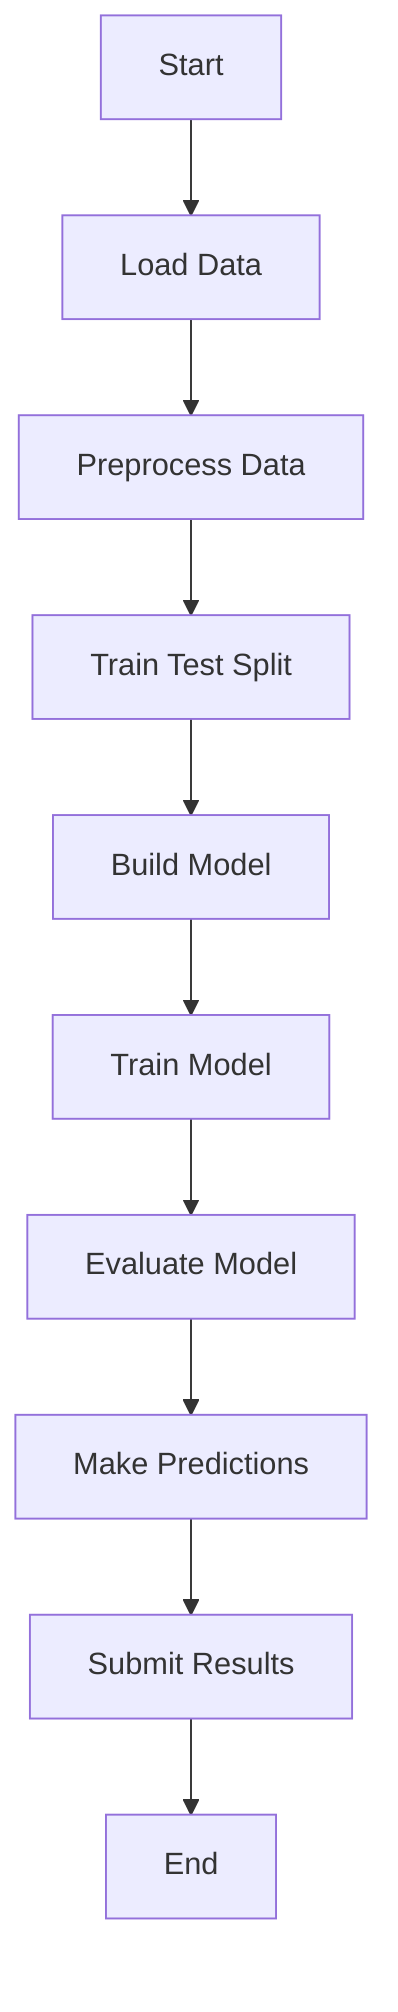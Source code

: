 flowchart TD
    A["Start"] --> B["Load Data"]
    B --> C["Preprocess Data"]
    C --> D["Train Test Split"]
    D --> E["Build Model"]
    E --> F["Train Model"]
    F --> G["Evaluate Model"]
    G --> H["Make Predictions"]
    H --> I["Submit Results"]
    I --> J["End"]